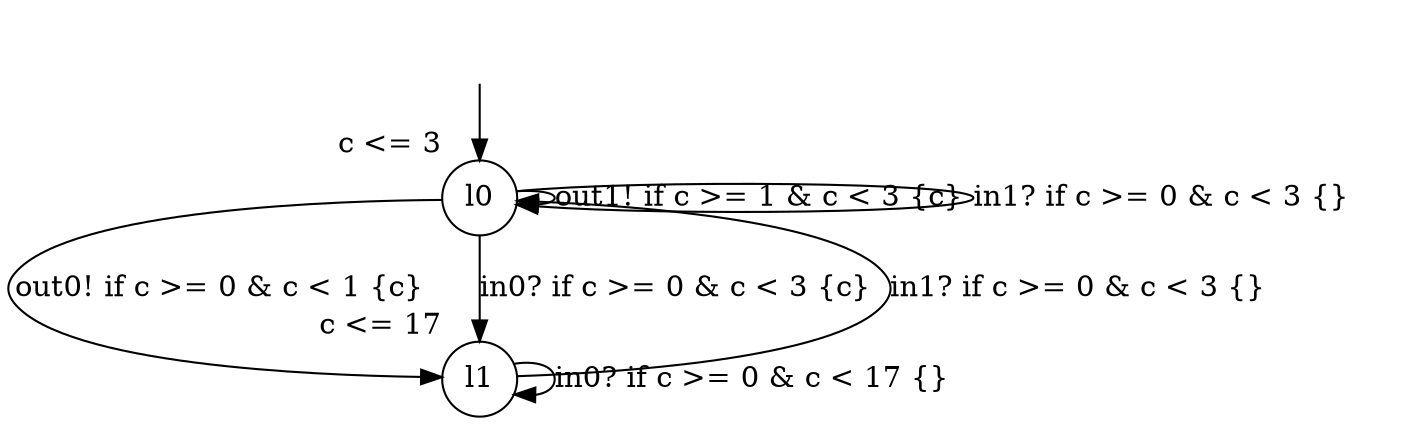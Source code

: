digraph g {
__start0 [label="" shape="none"];
l0 [shape="circle" margin=0 label="l0", xlabel="c <= 3"];
l1 [shape="circle" margin=0 label="l1", xlabel="c <= 17"];
l0 -> l1 [label="out0! if c >= 0 & c < 1 {c} "];
l0 -> l0 [label="out1! if c >= 1 & c < 3 {c} "];
l0 -> l0 [label="in1? if c >= 0 & c < 3 {} "];
l0 -> l1 [label="in0? if c >= 0 & c < 3 {c} "];
l1 -> l1 [label="in0? if c >= 0 & c < 17 {} "];
l1 -> l0 [label="in1? if c >= 0 & c < 3 {} "];
__start0 -> l0;
}
